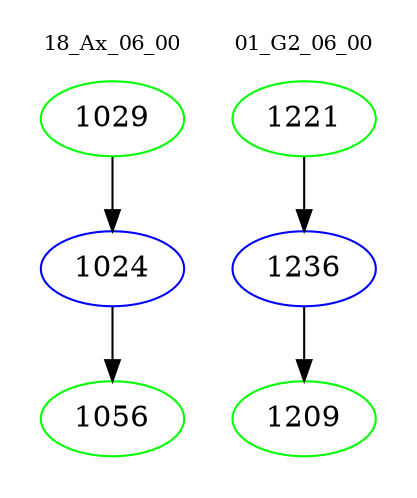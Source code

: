 digraph{
subgraph cluster_0 {
color = white
label = "18_Ax_06_00";
fontsize=10;
T0_1029 [label="1029", color="green"]
T0_1029 -> T0_1024 [color="black"]
T0_1024 [label="1024", color="blue"]
T0_1024 -> T0_1056 [color="black"]
T0_1056 [label="1056", color="green"]
}
subgraph cluster_1 {
color = white
label = "01_G2_06_00";
fontsize=10;
T1_1221 [label="1221", color="green"]
T1_1221 -> T1_1236 [color="black"]
T1_1236 [label="1236", color="blue"]
T1_1236 -> T1_1209 [color="black"]
T1_1209 [label="1209", color="green"]
}
}
